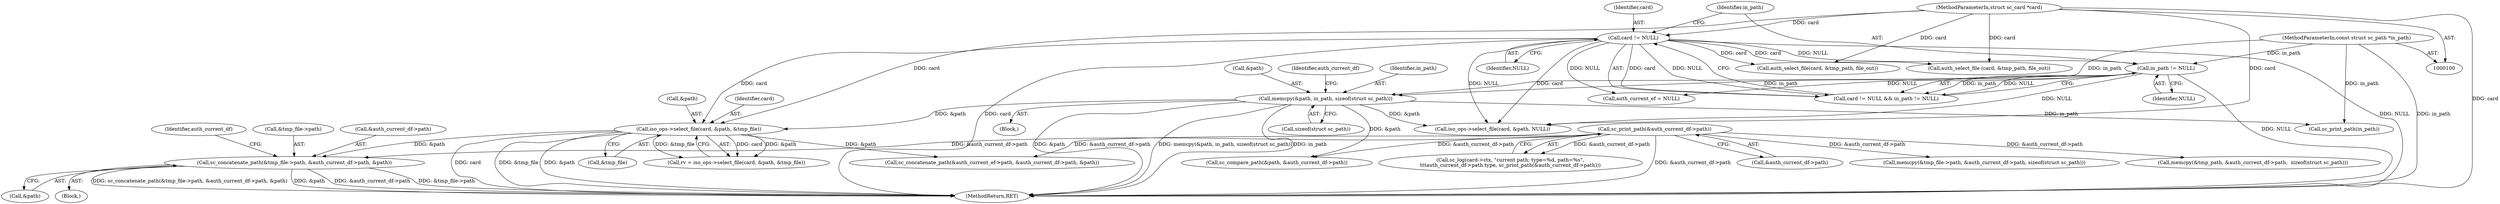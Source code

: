 digraph "0_OpenSC_8fe377e93b4b56060e5bbfb6f3142ceaeca744fa_12@pointer" {
"1000264" [label="(Call,sc_concatenate_path(&tmp_file->path, &auth_current_df->path, &path))"];
"1000157" [label="(Call,sc_print_path(&auth_current_df->path))"];
"1000199" [label="(Call,iso_ops->select_file(card, &path, &tmp_file))"];
"1000119" [label="(Call,card != NULL)"];
"1000101" [label="(MethodParameterIn,struct sc_card *card)"];
"1000125" [label="(Call,memcpy(&path, in_path, sizeof(struct sc_path)))"];
"1000122" [label="(Call,in_path != NULL)"];
"1000102" [label="(MethodParameterIn,const struct sc_path *in_path)"];
"1000157" [label="(Call,sc_print_path(&auth_current_df->path))"];
"1000452" [label="(Call,auth_select_file (card, &tmp_path, file_out))"];
"1000123" [label="(Identifier,in_path)"];
"1000273" [label="(Call,&path)"];
"1000263" [label="(Block,)"];
"1000269" [label="(Call,&auth_current_df->path)"];
"1000121" [label="(Identifier,NULL)"];
"1000158" [label="(Call,&auth_current_df->path)"];
"1000144" [label="(Call,sc_print_path(in_path))"];
"1000129" [label="(Call,sizeof(struct sc_path))"];
"1000126" [label="(Call,&path)"];
"1000200" [label="(Identifier,card)"];
"1000199" [label="(Call,iso_ops->select_file(card, &path, &tmp_file))"];
"1000124" [label="(Identifier,NULL)"];
"1000125" [label="(Call,memcpy(&path, in_path, sizeof(struct sc_path)))"];
"1000101" [label="(MethodParameterIn,struct sc_card *card)"];
"1000194" [label="(Call,auth_current_ef = NULL)"];
"1000289" [label="(Call,sc_concatenate_path(&auth_current_ef->path, &auth_current_df->path, &path))"];
"1000223" [label="(Call,memcpy(&tmp_file->path, &auth_current_df->path, sizeof(struct sc_path)))"];
"1000102" [label="(MethodParameterIn,const struct sc_path *in_path)"];
"1000119" [label="(Call,card != NULL)"];
"1000133" [label="(Identifier,auth_current_df)"];
"1000276" [label="(Identifier,auth_current_df)"];
"1000128" [label="(Identifier,in_path)"];
"1000118" [label="(Call,card != NULL && in_path != NULL)"];
"1000203" [label="(Call,&tmp_file)"];
"1000264" [label="(Call,sc_concatenate_path(&tmp_file->path, &auth_current_df->path, &path))"];
"1000570" [label="(MethodReturn,RET)"];
"1000104" [label="(Block,)"];
"1000120" [label="(Identifier,card)"];
"1000122" [label="(Call,in_path != NULL)"];
"1000201" [label="(Call,&path)"];
"1000436" [label="(Call,memcpy(&tmp_path, &auth_current_df->path,  sizeof(struct sc_path)))"];
"1000265" [label="(Call,&tmp_file->path)"];
"1000147" [label="(Call,sc_log(card->ctx, \"current path; type=%d, path=%s\",\n\t\t\tauth_current_df->path.type, sc_print_path(&auth_current_df->path)))"];
"1000317" [label="(Call,iso_ops->select_file(card, &path, NULL))"];
"1000518" [label="(Call,auth_select_file(card, &tmp_path, file_out))"];
"1000542" [label="(Call,sc_compare_path(&path, &auth_current_df->path))"];
"1000197" [label="(Call,rv = iso_ops->select_file(card, &path, &tmp_file))"];
"1000264" -> "1000263"  [label="AST: "];
"1000264" -> "1000273"  [label="CFG: "];
"1000265" -> "1000264"  [label="AST: "];
"1000269" -> "1000264"  [label="AST: "];
"1000273" -> "1000264"  [label="AST: "];
"1000276" -> "1000264"  [label="CFG: "];
"1000264" -> "1000570"  [label="DDG: &auth_current_df->path"];
"1000264" -> "1000570"  [label="DDG: &tmp_file->path"];
"1000264" -> "1000570"  [label="DDG: sc_concatenate_path(&tmp_file->path, &auth_current_df->path, &path)"];
"1000264" -> "1000570"  [label="DDG: &path"];
"1000157" -> "1000264"  [label="DDG: &auth_current_df->path"];
"1000199" -> "1000264"  [label="DDG: &path"];
"1000157" -> "1000147"  [label="AST: "];
"1000157" -> "1000158"  [label="CFG: "];
"1000158" -> "1000157"  [label="AST: "];
"1000147" -> "1000157"  [label="CFG: "];
"1000157" -> "1000570"  [label="DDG: &auth_current_df->path"];
"1000157" -> "1000147"  [label="DDG: &auth_current_df->path"];
"1000157" -> "1000223"  [label="DDG: &auth_current_df->path"];
"1000157" -> "1000289"  [label="DDG: &auth_current_df->path"];
"1000157" -> "1000436"  [label="DDG: &auth_current_df->path"];
"1000157" -> "1000542"  [label="DDG: &auth_current_df->path"];
"1000199" -> "1000197"  [label="AST: "];
"1000199" -> "1000203"  [label="CFG: "];
"1000200" -> "1000199"  [label="AST: "];
"1000201" -> "1000199"  [label="AST: "];
"1000203" -> "1000199"  [label="AST: "];
"1000197" -> "1000199"  [label="CFG: "];
"1000199" -> "1000570"  [label="DDG: &path"];
"1000199" -> "1000570"  [label="DDG: card"];
"1000199" -> "1000570"  [label="DDG: &tmp_file"];
"1000199" -> "1000197"  [label="DDG: card"];
"1000199" -> "1000197"  [label="DDG: &path"];
"1000199" -> "1000197"  [label="DDG: &tmp_file"];
"1000119" -> "1000199"  [label="DDG: card"];
"1000101" -> "1000199"  [label="DDG: card"];
"1000125" -> "1000199"  [label="DDG: &path"];
"1000199" -> "1000289"  [label="DDG: &path"];
"1000119" -> "1000118"  [label="AST: "];
"1000119" -> "1000121"  [label="CFG: "];
"1000120" -> "1000119"  [label="AST: "];
"1000121" -> "1000119"  [label="AST: "];
"1000123" -> "1000119"  [label="CFG: "];
"1000118" -> "1000119"  [label="CFG: "];
"1000119" -> "1000570"  [label="DDG: NULL"];
"1000119" -> "1000570"  [label="DDG: card"];
"1000119" -> "1000118"  [label="DDG: card"];
"1000119" -> "1000118"  [label="DDG: NULL"];
"1000101" -> "1000119"  [label="DDG: card"];
"1000119" -> "1000122"  [label="DDG: NULL"];
"1000119" -> "1000194"  [label="DDG: NULL"];
"1000119" -> "1000317"  [label="DDG: card"];
"1000119" -> "1000317"  [label="DDG: NULL"];
"1000119" -> "1000452"  [label="DDG: card"];
"1000119" -> "1000518"  [label="DDG: card"];
"1000101" -> "1000100"  [label="AST: "];
"1000101" -> "1000570"  [label="DDG: card"];
"1000101" -> "1000317"  [label="DDG: card"];
"1000101" -> "1000452"  [label="DDG: card"];
"1000101" -> "1000518"  [label="DDG: card"];
"1000125" -> "1000104"  [label="AST: "];
"1000125" -> "1000129"  [label="CFG: "];
"1000126" -> "1000125"  [label="AST: "];
"1000128" -> "1000125"  [label="AST: "];
"1000129" -> "1000125"  [label="AST: "];
"1000133" -> "1000125"  [label="CFG: "];
"1000125" -> "1000570"  [label="DDG: &path"];
"1000125" -> "1000570"  [label="DDG: memcpy(&path, in_path, sizeof(struct sc_path))"];
"1000125" -> "1000570"  [label="DDG: in_path"];
"1000122" -> "1000125"  [label="DDG: in_path"];
"1000102" -> "1000125"  [label="DDG: in_path"];
"1000125" -> "1000144"  [label="DDG: in_path"];
"1000125" -> "1000317"  [label="DDG: &path"];
"1000125" -> "1000542"  [label="DDG: &path"];
"1000122" -> "1000118"  [label="AST: "];
"1000122" -> "1000124"  [label="CFG: "];
"1000123" -> "1000122"  [label="AST: "];
"1000124" -> "1000122"  [label="AST: "];
"1000118" -> "1000122"  [label="CFG: "];
"1000122" -> "1000570"  [label="DDG: NULL"];
"1000122" -> "1000118"  [label="DDG: in_path"];
"1000122" -> "1000118"  [label="DDG: NULL"];
"1000102" -> "1000122"  [label="DDG: in_path"];
"1000122" -> "1000194"  [label="DDG: NULL"];
"1000122" -> "1000317"  [label="DDG: NULL"];
"1000102" -> "1000100"  [label="AST: "];
"1000102" -> "1000570"  [label="DDG: in_path"];
"1000102" -> "1000144"  [label="DDG: in_path"];
}
